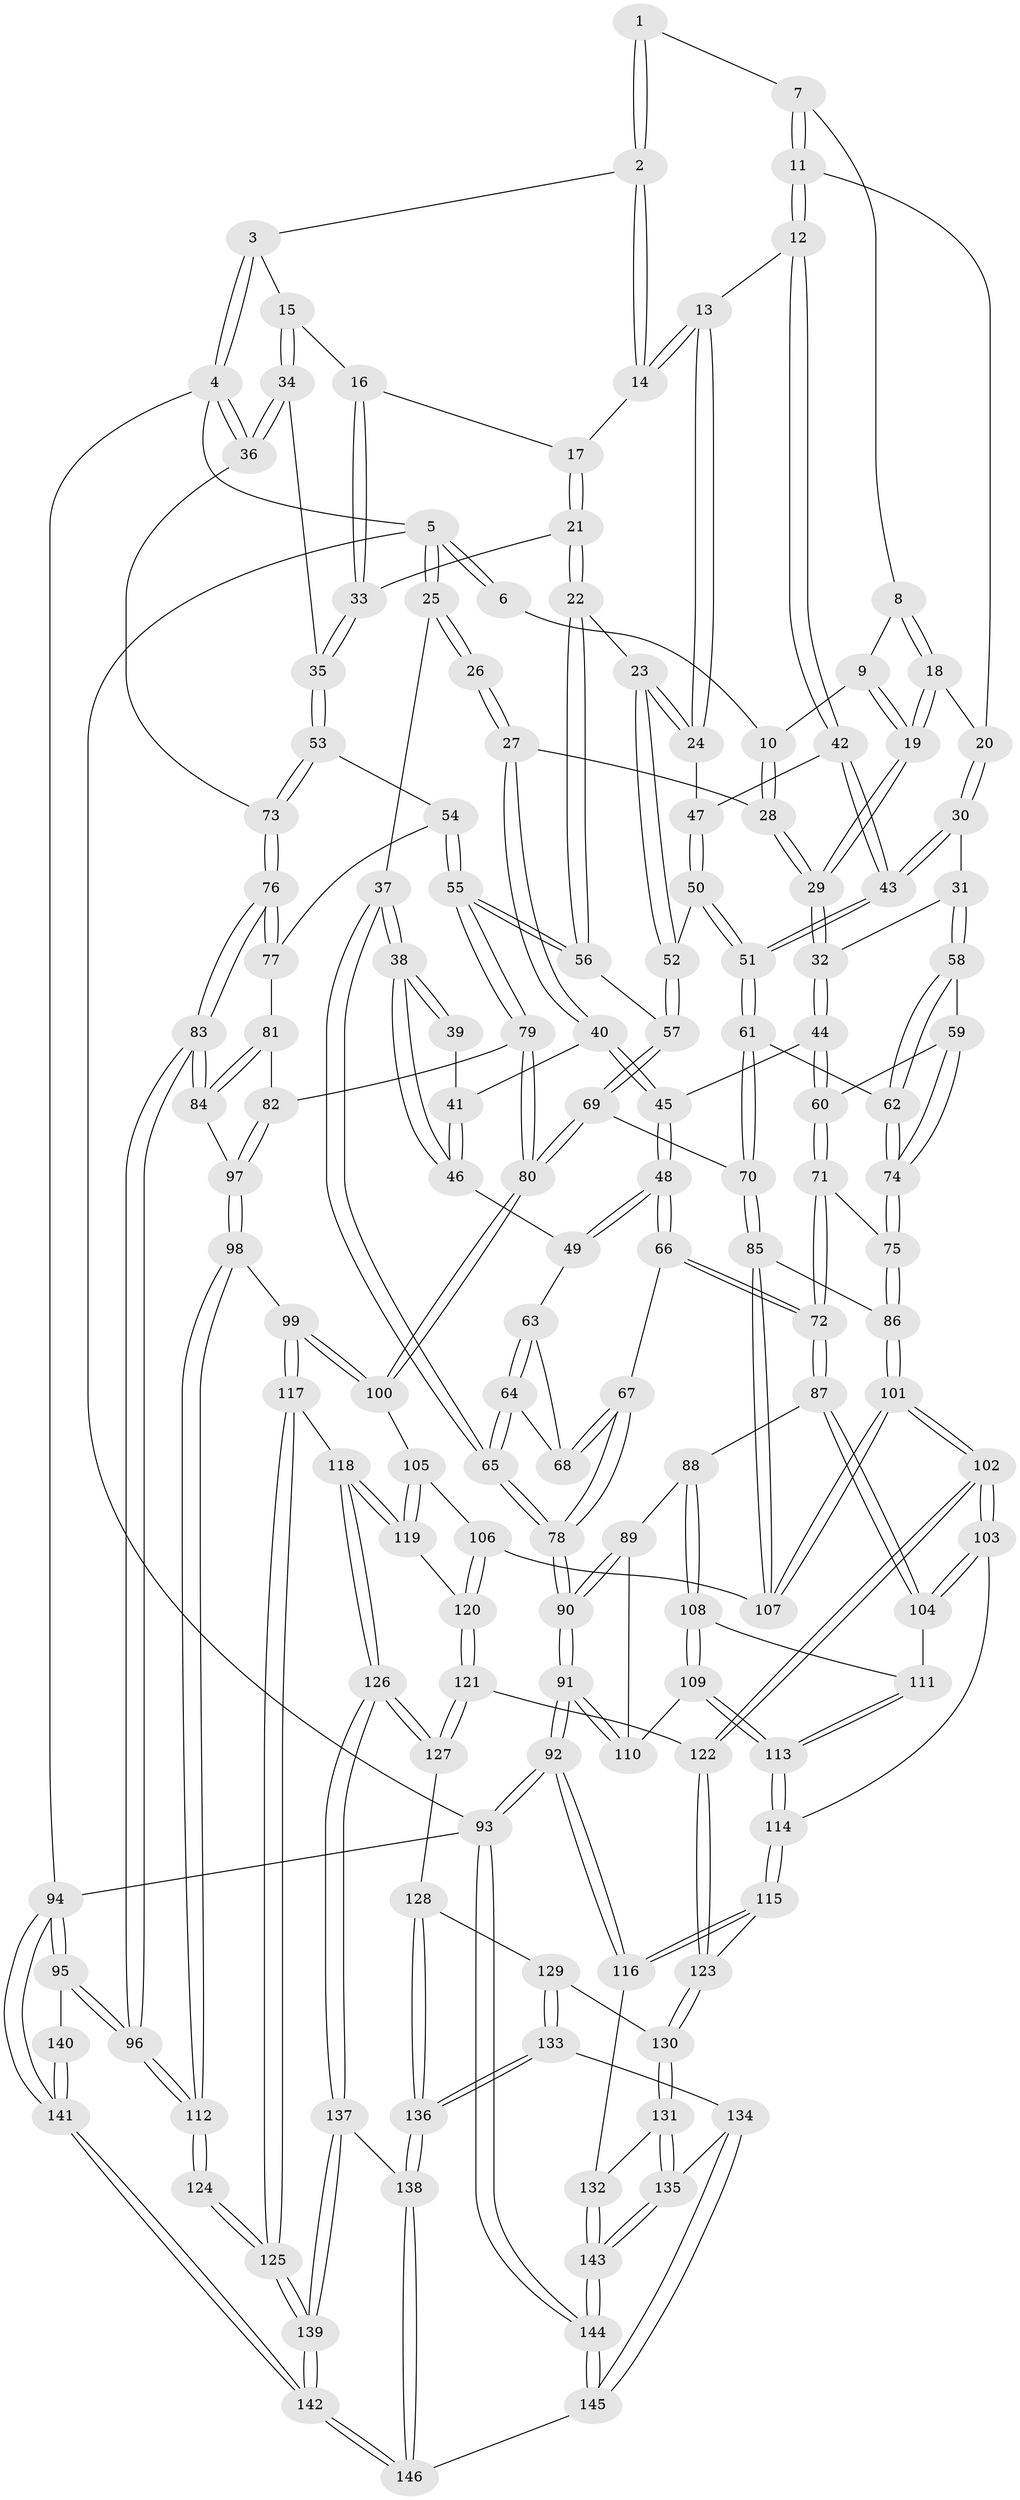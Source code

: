 // Generated by graph-tools (version 1.1) at 2025/27/03/09/25 03:27:05]
// undirected, 146 vertices, 362 edges
graph export_dot {
graph [start="1"]
  node [color=gray90,style=filled];
  1 [pos="+0.3209711378629731+0"];
  2 [pos="+0.6801095251352147+0"];
  3 [pos="+1+0"];
  4 [pos="+1+0"];
  5 [pos="+0+0"];
  6 [pos="+0.2595848536494288+0"];
  7 [pos="+0.3646097219872197+0"];
  8 [pos="+0.3768264594833665+0.0645084484656845"];
  9 [pos="+0.287554643492122+0.07814296836175659"];
  10 [pos="+0.20544710380510894+0.044540128801904416"];
  11 [pos="+0.5292788894536488+0.09332071782214431"];
  12 [pos="+0.5480133900536907+0.0952911434032154"];
  13 [pos="+0.6210653765546127+0.01274998780177883"];
  14 [pos="+0.6768275723681776+0"];
  15 [pos="+0.9052666661730686+0.10420292550425105"];
  16 [pos="+0.8572162967208786+0.10057483598280298"];
  17 [pos="+0.7515268655409034+0.006297080708294935"];
  18 [pos="+0.38867633351899916+0.08783881680533341"];
  19 [pos="+0.32118063670166175+0.1688679323116011"];
  20 [pos="+0.4214132891606664+0.10140863487728008"];
  21 [pos="+0.7452138866155436+0.21444613256324685"];
  22 [pos="+0.7400807816097985+0.21877294983847678"];
  23 [pos="+0.7273306176662124+0.21818026558393444"];
  24 [pos="+0.7074903470615271+0.2090881295655819"];
  25 [pos="+0+0"];
  26 [pos="+0.11164271824937257+0.09408741085070349"];
  27 [pos="+0.15833562106610857+0.09950716032051149"];
  28 [pos="+0.18960447201395772+0.07183277390200689"];
  29 [pos="+0.31351065330081335+0.18575549149838086"];
  30 [pos="+0.41981952125075184+0.2293041798961883"];
  31 [pos="+0.3670597859446246+0.24130297676015197"];
  32 [pos="+0.31298868044848094+0.21342429936293295"];
  33 [pos="+0.8035461587800579+0.19320047636865612"];
  34 [pos="+0.9215964949051065+0.11998914782918782"];
  35 [pos="+0.9295978203841999+0.27667972005234664"];
  36 [pos="+1+0.13493420780653181"];
  37 [pos="+0+0.20796372188016077"];
  38 [pos="+0+0.2091561781412261"];
  39 [pos="+0.05209369501256819+0.1542169106985464"];
  40 [pos="+0.1644104673991814+0.16905173388435935"];
  41 [pos="+0.06894560446118828+0.18327837552811355"];
  42 [pos="+0.5474144523419214+0.18711757339977933"];
  43 [pos="+0.48940593865817333+0.24427300336676058"];
  44 [pos="+0.20899149504958087+0.2686600708298134"];
  45 [pos="+0.18289147651841142+0.26536732423704246"];
  46 [pos="+0.0844726009979358+0.2607181045761407"];
  47 [pos="+0.60275132168007+0.2213339722024299"];
  48 [pos="+0.1690450829527116+0.27378258011605916"];
  49 [pos="+0.10809325399830622+0.27261807258766824"];
  50 [pos="+0.6177148472888964+0.30192244735419027"];
  51 [pos="+0.5041847092249885+0.3569217412033518"];
  52 [pos="+0.6557007483153079+0.32590155877623633"];
  53 [pos="+0.9324131406117205+0.28263171523290226"];
  54 [pos="+0.9043060120741954+0.31562600185638306"];
  55 [pos="+0.8304503737985054+0.3746559497953246"];
  56 [pos="+0.7978297449018809+0.3543897190982282"];
  57 [pos="+0.6732289624926536+0.36533195757889364"];
  58 [pos="+0.36724825263253114+0.24842056555702766"];
  59 [pos="+0.330372229157382+0.35282506274682174"];
  60 [pos="+0.24541253657649795+0.31915069011398134"];
  61 [pos="+0.5001091456574502+0.3722353385747304"];
  62 [pos="+0.4268795115659624+0.3820033904841073"];
  63 [pos="+0.06537690778505781+0.326541544972432"];
  64 [pos="+0+0.33781307336052446"];
  65 [pos="+0+0.3155303587939265"];
  66 [pos="+0.13408161538622387+0.4459049126590263"];
  67 [pos="+0.08301569488168603+0.43451445831484864"];
  68 [pos="+0.057354633766457386+0.3763741193279846"];
  69 [pos="+0.607986694999142+0.47611735007579015"];
  70 [pos="+0.5642778222310586+0.4665977878245125"];
  71 [pos="+0.25353539596241875+0.46306709016492986"];
  72 [pos="+0.1690884497913654+0.489073549862807"];
  73 [pos="+1+0.2893923930820507"];
  74 [pos="+0.36787334691647877+0.41316838374346415"];
  75 [pos="+0.335462233813884+0.4740847104483687"];
  76 [pos="+1+0.3373736363346158"];
  77 [pos="+0.9778303441661411+0.42311206402656276"];
  78 [pos="+0+0.5253016660996379"];
  79 [pos="+0.8331711075056681+0.4306812204470137"];
  80 [pos="+0.642171683508975+0.5104917208623053"];
  81 [pos="+0.9676192890955093+0.4362532520029093"];
  82 [pos="+0.8557394220292089+0.46843178645471417"];
  83 [pos="+1+0.55420268412451"];
  84 [pos="+1+0.5204314295015063"];
  85 [pos="+0.5045837001807147+0.5173063133729252"];
  86 [pos="+0.36601793756965506+0.5317926635208386"];
  87 [pos="+0.16242011034332954+0.5182617032944764"];
  88 [pos="+0.13693541009439053+0.5336399206238829"];
  89 [pos="+0.1089789898030186+0.5462114504629105"];
  90 [pos="+0+0.5943673222170476"];
  91 [pos="+0+0.5999518043376114"];
  92 [pos="+0+0.718296671875808"];
  93 [pos="+0+1"];
  94 [pos="+1+1"];
  95 [pos="+1+0.9960334015736254"];
  96 [pos="+1+0.8386073066731811"];
  97 [pos="+0.8724406748672998+0.539545408240173"];
  98 [pos="+0.8500170550330283+0.6174795019073297"];
  99 [pos="+0.7537144709021478+0.6628092711985445"];
  100 [pos="+0.6555104239232553+0.5510769074249947"];
  101 [pos="+0.34969813333723027+0.6310632059557674"];
  102 [pos="+0.31485694134306064+0.6823762584731365"];
  103 [pos="+0.2227075806939993+0.6346236028524473"];
  104 [pos="+0.20391209541636962+0.610749273173724"];
  105 [pos="+0.5525833465857396+0.6454323443509214"];
  106 [pos="+0.5028360990531231+0.6364241295759039"];
  107 [pos="+0.5027190976711187+0.6363027601726956"];
  108 [pos="+0.10866282397226139+0.6280566599609062"];
  109 [pos="+0.0823095571908185+0.6369513004435465"];
  110 [pos="+0.07492371590836572+0.6308474041502783"];
  111 [pos="+0.13176866319374606+0.6357878045149534"];
  112 [pos="+1+0.773904473996314"];
  113 [pos="+0.10158582383595444+0.6946523780731855"];
  114 [pos="+0.10425114430479906+0.726757502248288"];
  115 [pos="+0.09201975357353182+0.7545763536677645"];
  116 [pos="+0.06446993691230661+0.7827354854807141"];
  117 [pos="+0.7126906902907983+0.7726391837045054"];
  118 [pos="+0.7114559177549028+0.7728791610957599"];
  119 [pos="+0.5964391864856482+0.7187733678045024"];
  120 [pos="+0.4788171378072632+0.7548189889564761"];
  121 [pos="+0.47659287444265896+0.7573462399433912"];
  122 [pos="+0.3201349722425491+0.728473808332701"];
  123 [pos="+0.3154649281263533+0.7395311688353264"];
  124 [pos="+0.7633021871804971+0.8186860026648283"];
  125 [pos="+0.7480030676812013+0.8145361715905953"];
  126 [pos="+0.578785043152453+0.868604700402092"];
  127 [pos="+0.5048913957601676+0.8341811621854358"];
  128 [pos="+0.44800551196744254+0.8713159677008526"];
  129 [pos="+0.31770934995343403+0.7751590671389545"];
  130 [pos="+0.3150459984579049+0.7423938787444267"];
  131 [pos="+0.12145151731953585+0.8555410688130577"];
  132 [pos="+0.11259731961205101+0.8542728462792917"];
  133 [pos="+0.2994611533220491+0.8748458999410202"];
  134 [pos="+0.2230536698853782+0.9059590679565683"];
  135 [pos="+0.2227027128139918+0.9059155502143056"];
  136 [pos="+0.3914222481432759+0.996112736962716"];
  137 [pos="+0.5785781781925231+0.8716762140446352"];
  138 [pos="+0.4125024959008438+1"];
  139 [pos="+0.7255299825528617+1"];
  140 [pos="+0.8371510706743098+0.8823776757787243"];
  141 [pos="+0.9300358692305009+1"];
  142 [pos="+0.7356007446831622+1"];
  143 [pos="+0.0026387130619959526+1"];
  144 [pos="+0+1"];
  145 [pos="+0.27740270127483624+1"];
  146 [pos="+0.4101985832530264+1"];
  1 -- 2;
  1 -- 2;
  1 -- 7;
  2 -- 3;
  2 -- 14;
  2 -- 14;
  3 -- 4;
  3 -- 4;
  3 -- 15;
  4 -- 5;
  4 -- 36;
  4 -- 36;
  4 -- 94;
  5 -- 6;
  5 -- 6;
  5 -- 25;
  5 -- 25;
  5 -- 93;
  6 -- 10;
  7 -- 8;
  7 -- 11;
  7 -- 11;
  8 -- 9;
  8 -- 18;
  8 -- 18;
  9 -- 10;
  9 -- 19;
  9 -- 19;
  10 -- 28;
  10 -- 28;
  11 -- 12;
  11 -- 12;
  11 -- 20;
  12 -- 13;
  12 -- 42;
  12 -- 42;
  13 -- 14;
  13 -- 14;
  13 -- 24;
  13 -- 24;
  14 -- 17;
  15 -- 16;
  15 -- 34;
  15 -- 34;
  16 -- 17;
  16 -- 33;
  16 -- 33;
  17 -- 21;
  17 -- 21;
  18 -- 19;
  18 -- 19;
  18 -- 20;
  19 -- 29;
  19 -- 29;
  20 -- 30;
  20 -- 30;
  21 -- 22;
  21 -- 22;
  21 -- 33;
  22 -- 23;
  22 -- 56;
  22 -- 56;
  23 -- 24;
  23 -- 24;
  23 -- 52;
  23 -- 52;
  24 -- 47;
  25 -- 26;
  25 -- 26;
  25 -- 37;
  26 -- 27;
  26 -- 27;
  27 -- 28;
  27 -- 40;
  27 -- 40;
  28 -- 29;
  28 -- 29;
  29 -- 32;
  29 -- 32;
  30 -- 31;
  30 -- 43;
  30 -- 43;
  31 -- 32;
  31 -- 58;
  31 -- 58;
  32 -- 44;
  32 -- 44;
  33 -- 35;
  33 -- 35;
  34 -- 35;
  34 -- 36;
  34 -- 36;
  35 -- 53;
  35 -- 53;
  36 -- 73;
  37 -- 38;
  37 -- 38;
  37 -- 65;
  37 -- 65;
  38 -- 39;
  38 -- 39;
  38 -- 46;
  38 -- 46;
  39 -- 41;
  40 -- 41;
  40 -- 45;
  40 -- 45;
  41 -- 46;
  41 -- 46;
  42 -- 43;
  42 -- 43;
  42 -- 47;
  43 -- 51;
  43 -- 51;
  44 -- 45;
  44 -- 60;
  44 -- 60;
  45 -- 48;
  45 -- 48;
  46 -- 49;
  47 -- 50;
  47 -- 50;
  48 -- 49;
  48 -- 49;
  48 -- 66;
  48 -- 66;
  49 -- 63;
  50 -- 51;
  50 -- 51;
  50 -- 52;
  51 -- 61;
  51 -- 61;
  52 -- 57;
  52 -- 57;
  53 -- 54;
  53 -- 73;
  53 -- 73;
  54 -- 55;
  54 -- 55;
  54 -- 77;
  55 -- 56;
  55 -- 56;
  55 -- 79;
  55 -- 79;
  56 -- 57;
  57 -- 69;
  57 -- 69;
  58 -- 59;
  58 -- 62;
  58 -- 62;
  59 -- 60;
  59 -- 74;
  59 -- 74;
  60 -- 71;
  60 -- 71;
  61 -- 62;
  61 -- 70;
  61 -- 70;
  62 -- 74;
  62 -- 74;
  63 -- 64;
  63 -- 64;
  63 -- 68;
  64 -- 65;
  64 -- 65;
  64 -- 68;
  65 -- 78;
  65 -- 78;
  66 -- 67;
  66 -- 72;
  66 -- 72;
  67 -- 68;
  67 -- 68;
  67 -- 78;
  67 -- 78;
  69 -- 70;
  69 -- 80;
  69 -- 80;
  70 -- 85;
  70 -- 85;
  71 -- 72;
  71 -- 72;
  71 -- 75;
  72 -- 87;
  72 -- 87;
  73 -- 76;
  73 -- 76;
  74 -- 75;
  74 -- 75;
  75 -- 86;
  75 -- 86;
  76 -- 77;
  76 -- 77;
  76 -- 83;
  76 -- 83;
  77 -- 81;
  78 -- 90;
  78 -- 90;
  79 -- 80;
  79 -- 80;
  79 -- 82;
  80 -- 100;
  80 -- 100;
  81 -- 82;
  81 -- 84;
  81 -- 84;
  82 -- 97;
  82 -- 97;
  83 -- 84;
  83 -- 84;
  83 -- 96;
  83 -- 96;
  84 -- 97;
  85 -- 86;
  85 -- 107;
  85 -- 107;
  86 -- 101;
  86 -- 101;
  87 -- 88;
  87 -- 104;
  87 -- 104;
  88 -- 89;
  88 -- 108;
  88 -- 108;
  89 -- 90;
  89 -- 90;
  89 -- 110;
  90 -- 91;
  90 -- 91;
  91 -- 92;
  91 -- 92;
  91 -- 110;
  91 -- 110;
  92 -- 93;
  92 -- 93;
  92 -- 116;
  92 -- 116;
  93 -- 144;
  93 -- 144;
  93 -- 94;
  94 -- 95;
  94 -- 95;
  94 -- 141;
  94 -- 141;
  95 -- 96;
  95 -- 96;
  95 -- 140;
  96 -- 112;
  96 -- 112;
  97 -- 98;
  97 -- 98;
  98 -- 99;
  98 -- 112;
  98 -- 112;
  99 -- 100;
  99 -- 100;
  99 -- 117;
  99 -- 117;
  100 -- 105;
  101 -- 102;
  101 -- 102;
  101 -- 107;
  101 -- 107;
  102 -- 103;
  102 -- 103;
  102 -- 122;
  102 -- 122;
  103 -- 104;
  103 -- 104;
  103 -- 114;
  104 -- 111;
  105 -- 106;
  105 -- 119;
  105 -- 119;
  106 -- 107;
  106 -- 120;
  106 -- 120;
  108 -- 109;
  108 -- 109;
  108 -- 111;
  109 -- 110;
  109 -- 113;
  109 -- 113;
  111 -- 113;
  111 -- 113;
  112 -- 124;
  112 -- 124;
  113 -- 114;
  113 -- 114;
  114 -- 115;
  114 -- 115;
  115 -- 116;
  115 -- 116;
  115 -- 123;
  116 -- 132;
  117 -- 118;
  117 -- 125;
  117 -- 125;
  118 -- 119;
  118 -- 119;
  118 -- 126;
  118 -- 126;
  119 -- 120;
  120 -- 121;
  120 -- 121;
  121 -- 122;
  121 -- 127;
  121 -- 127;
  122 -- 123;
  122 -- 123;
  123 -- 130;
  123 -- 130;
  124 -- 125;
  124 -- 125;
  125 -- 139;
  125 -- 139;
  126 -- 127;
  126 -- 127;
  126 -- 137;
  126 -- 137;
  127 -- 128;
  128 -- 129;
  128 -- 136;
  128 -- 136;
  129 -- 130;
  129 -- 133;
  129 -- 133;
  130 -- 131;
  130 -- 131;
  131 -- 132;
  131 -- 135;
  131 -- 135;
  132 -- 143;
  132 -- 143;
  133 -- 134;
  133 -- 136;
  133 -- 136;
  134 -- 135;
  134 -- 145;
  134 -- 145;
  135 -- 143;
  135 -- 143;
  136 -- 138;
  136 -- 138;
  137 -- 138;
  137 -- 139;
  137 -- 139;
  138 -- 146;
  138 -- 146;
  139 -- 142;
  139 -- 142;
  140 -- 141;
  140 -- 141;
  141 -- 142;
  141 -- 142;
  142 -- 146;
  142 -- 146;
  143 -- 144;
  143 -- 144;
  144 -- 145;
  144 -- 145;
  145 -- 146;
}

